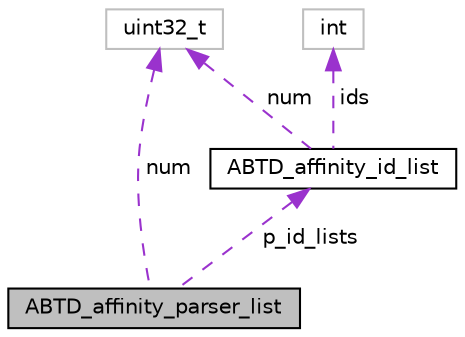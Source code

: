digraph "ABTD_affinity_parser_list"
{
 // LATEX_PDF_SIZE
  edge [fontname="Helvetica",fontsize="10",labelfontname="Helvetica",labelfontsize="10"];
  node [fontname="Helvetica",fontsize="10",shape=record];
  Node1 [label="ABTD_affinity_parser_list",height=0.2,width=0.4,color="black", fillcolor="grey75", style="filled", fontcolor="black",tooltip=" "];
  Node2 -> Node1 [dir="back",color="darkorchid3",fontsize="10",style="dashed",label=" num" ,fontname="Helvetica"];
  Node2 [label="uint32_t",height=0.2,width=0.4,color="grey75", fillcolor="white", style="filled",tooltip=" "];
  Node3 -> Node1 [dir="back",color="darkorchid3",fontsize="10",style="dashed",label=" p_id_lists" ,fontname="Helvetica"];
  Node3 [label="ABTD_affinity_id_list",height=0.2,width=0.4,color="black", fillcolor="white", style="filled",URL="$dd/d5a/structABTD__affinity__id__list.html",tooltip=" "];
  Node2 -> Node3 [dir="back",color="darkorchid3",fontsize="10",style="dashed",label=" num" ,fontname="Helvetica"];
  Node4 -> Node3 [dir="back",color="darkorchid3",fontsize="10",style="dashed",label=" ids" ,fontname="Helvetica"];
  Node4 [label="int",height=0.2,width=0.4,color="grey75", fillcolor="white", style="filled",tooltip=" "];
}
